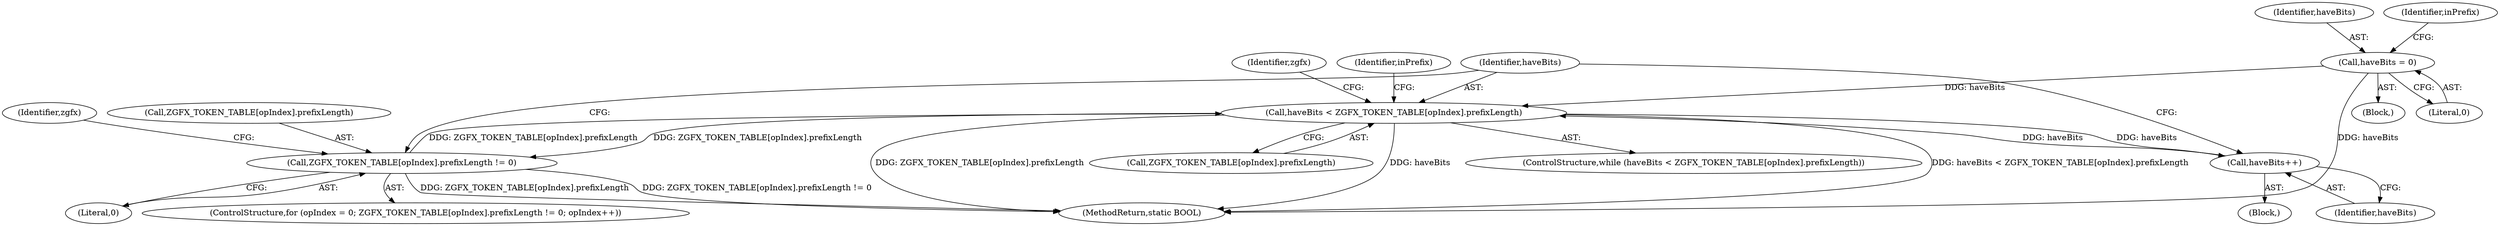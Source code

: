 digraph "0_FreeRDP_17c363a5162fd4dc77b1df54e48d7bd9bf6b3be7_0@array" {
"1000263" [label="(Call,haveBits < ZGFX_TOKEN_TABLE[opIndex].prefixLength)"];
"1000283" [label="(Call,haveBits++)"];
"1000263" [label="(Call,haveBits < ZGFX_TOKEN_TABLE[opIndex].prefixLength)"];
"1000242" [label="(Call,haveBits = 0)"];
"1000252" [label="(Call,ZGFX_TOKEN_TABLE[opIndex].prefixLength != 0)"];
"1000265" [label="(Call,ZGFX_TOKEN_TABLE[opIndex].prefixLength)"];
"1000287" [label="(Identifier,inPrefix)"];
"1000270" [label="(Block,)"];
"1000241" [label="(Block,)"];
"1000244" [label="(Literal,0)"];
"1000243" [label="(Identifier,haveBits)"];
"1000253" [label="(Call,ZGFX_TOKEN_TABLE[opIndex].prefixLength)"];
"1000264" [label="(Identifier,haveBits)"];
"1000242" [label="(Call,haveBits = 0)"];
"1000248" [label="(ControlStructure,for (opIndex = 0; ZGFX_TOKEN_TABLE[opIndex].prefixLength != 0; opIndex++))"];
"1000283" [label="(Call,haveBits++)"];
"1000239" [label="(Identifier,zgfx)"];
"1000252" [label="(Call,ZGFX_TOKEN_TABLE[opIndex].prefixLength != 0)"];
"1000246" [label="(Identifier,inPrefix)"];
"1000262" [label="(ControlStructure,while (haveBits < ZGFX_TOKEN_TABLE[opIndex].prefixLength))"];
"1000559" [label="(MethodReturn,static BOOL)"];
"1000272" [label="(Identifier,zgfx)"];
"1000258" [label="(Literal,0)"];
"1000263" [label="(Call,haveBits < ZGFX_TOKEN_TABLE[opIndex].prefixLength)"];
"1000284" [label="(Identifier,haveBits)"];
"1000263" -> "1000262"  [label="AST: "];
"1000263" -> "1000265"  [label="CFG: "];
"1000264" -> "1000263"  [label="AST: "];
"1000265" -> "1000263"  [label="AST: "];
"1000272" -> "1000263"  [label="CFG: "];
"1000287" -> "1000263"  [label="CFG: "];
"1000263" -> "1000559"  [label="DDG: ZGFX_TOKEN_TABLE[opIndex].prefixLength"];
"1000263" -> "1000559"  [label="DDG: haveBits"];
"1000263" -> "1000559"  [label="DDG: haveBits < ZGFX_TOKEN_TABLE[opIndex].prefixLength"];
"1000263" -> "1000252"  [label="DDG: ZGFX_TOKEN_TABLE[opIndex].prefixLength"];
"1000283" -> "1000263"  [label="DDG: haveBits"];
"1000242" -> "1000263"  [label="DDG: haveBits"];
"1000252" -> "1000263"  [label="DDG: ZGFX_TOKEN_TABLE[opIndex].prefixLength"];
"1000263" -> "1000283"  [label="DDG: haveBits"];
"1000283" -> "1000270"  [label="AST: "];
"1000283" -> "1000284"  [label="CFG: "];
"1000284" -> "1000283"  [label="AST: "];
"1000264" -> "1000283"  [label="CFG: "];
"1000242" -> "1000241"  [label="AST: "];
"1000242" -> "1000244"  [label="CFG: "];
"1000243" -> "1000242"  [label="AST: "];
"1000244" -> "1000242"  [label="AST: "];
"1000246" -> "1000242"  [label="CFG: "];
"1000242" -> "1000559"  [label="DDG: haveBits"];
"1000252" -> "1000248"  [label="AST: "];
"1000252" -> "1000258"  [label="CFG: "];
"1000253" -> "1000252"  [label="AST: "];
"1000258" -> "1000252"  [label="AST: "];
"1000239" -> "1000252"  [label="CFG: "];
"1000264" -> "1000252"  [label="CFG: "];
"1000252" -> "1000559"  [label="DDG: ZGFX_TOKEN_TABLE[opIndex].prefixLength"];
"1000252" -> "1000559"  [label="DDG: ZGFX_TOKEN_TABLE[opIndex].prefixLength != 0"];
}
